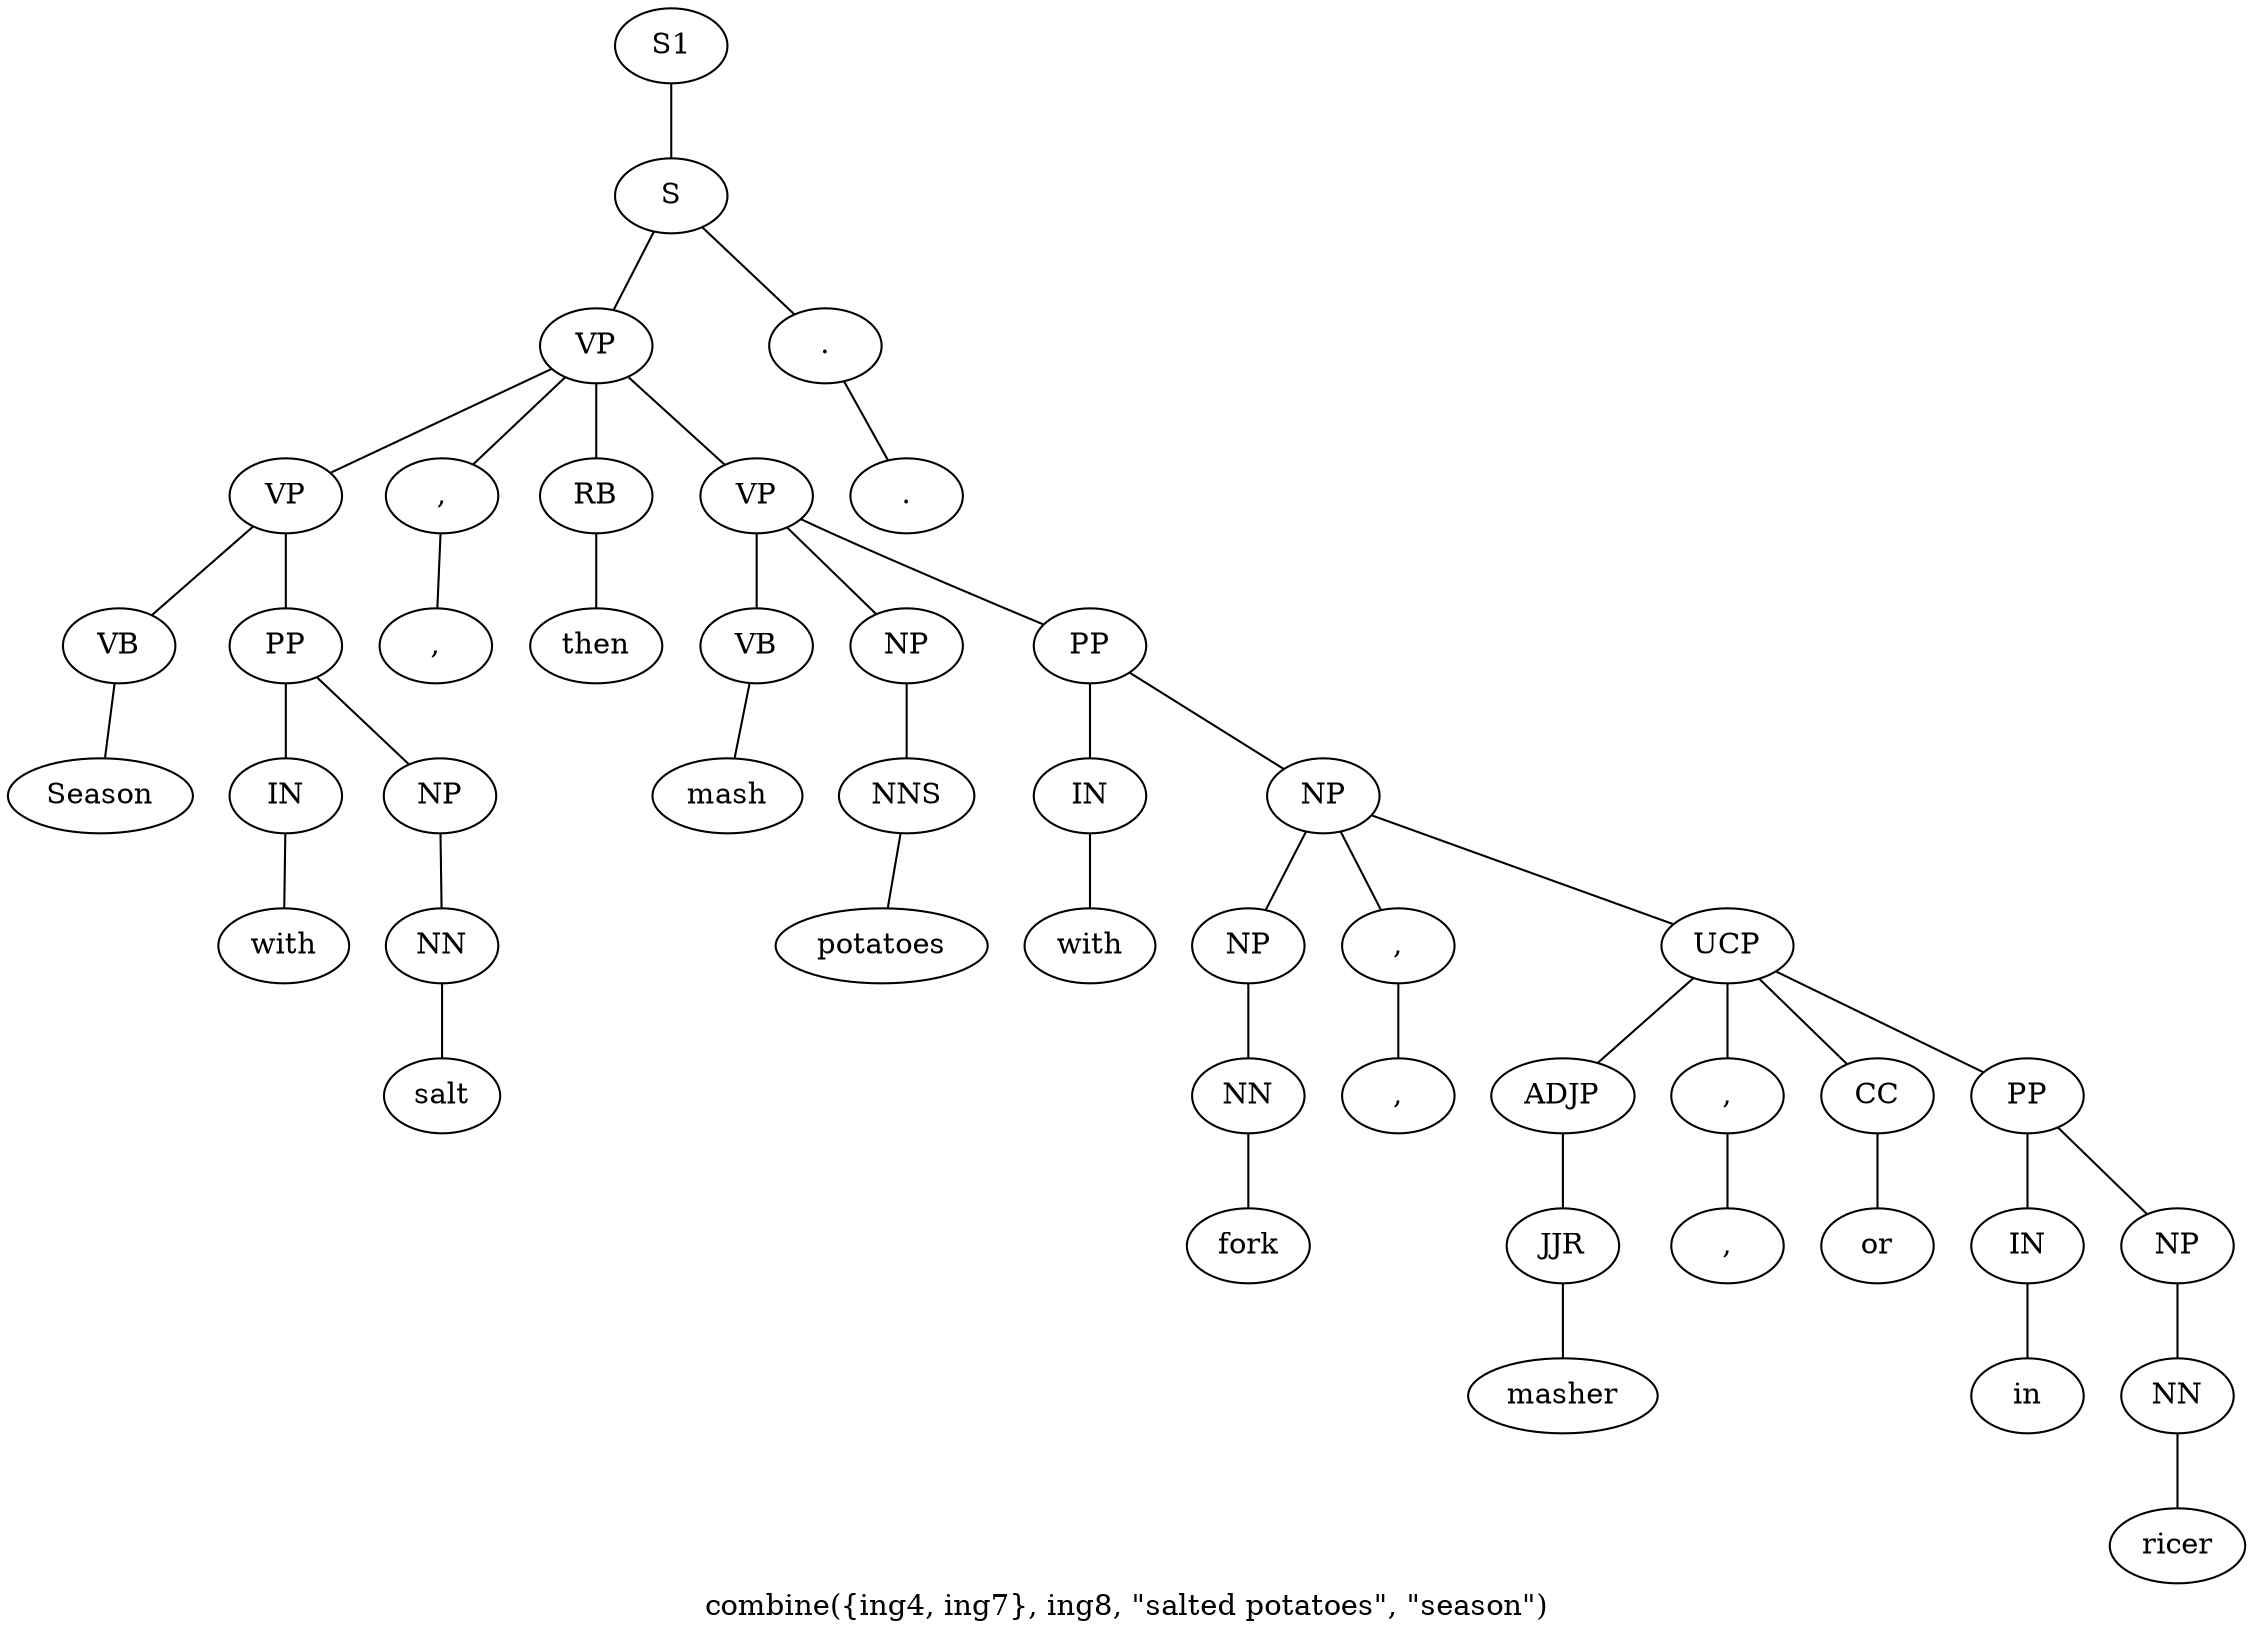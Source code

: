 graph SyntaxGraph {
	label = "combine({ing4, ing7}, ing8, \"salted potatoes\", \"season\")";
	Node0 [label="S1"];
	Node1 [label="S"];
	Node2 [label="VP"];
	Node3 [label="VP"];
	Node4 [label="VB"];
	Node5 [label="Season"];
	Node6 [label="PP"];
	Node7 [label="IN"];
	Node8 [label="with"];
	Node9 [label="NP"];
	Node10 [label="NN"];
	Node11 [label="salt"];
	Node12 [label=","];
	Node13 [label=","];
	Node14 [label="RB"];
	Node15 [label="then"];
	Node16 [label="VP"];
	Node17 [label="VB"];
	Node18 [label="mash"];
	Node19 [label="NP"];
	Node20 [label="NNS"];
	Node21 [label="potatoes"];
	Node22 [label="PP"];
	Node23 [label="IN"];
	Node24 [label="with"];
	Node25 [label="NP"];
	Node26 [label="NP"];
	Node27 [label="NN"];
	Node28 [label="fork"];
	Node29 [label=","];
	Node30 [label=","];
	Node31 [label="UCP"];
	Node32 [label="ADJP"];
	Node33 [label="JJR"];
	Node34 [label="masher"];
	Node35 [label=","];
	Node36 [label=","];
	Node37 [label="CC"];
	Node38 [label="or"];
	Node39 [label="PP"];
	Node40 [label="IN"];
	Node41 [label="in"];
	Node42 [label="NP"];
	Node43 [label="NN"];
	Node44 [label="ricer"];
	Node45 [label="."];
	Node46 [label="."];

	Node0 -- Node1;
	Node1 -- Node2;
	Node1 -- Node45;
	Node2 -- Node3;
	Node2 -- Node12;
	Node2 -- Node14;
	Node2 -- Node16;
	Node3 -- Node4;
	Node3 -- Node6;
	Node4 -- Node5;
	Node6 -- Node7;
	Node6 -- Node9;
	Node7 -- Node8;
	Node9 -- Node10;
	Node10 -- Node11;
	Node12 -- Node13;
	Node14 -- Node15;
	Node16 -- Node17;
	Node16 -- Node19;
	Node16 -- Node22;
	Node17 -- Node18;
	Node19 -- Node20;
	Node20 -- Node21;
	Node22 -- Node23;
	Node22 -- Node25;
	Node23 -- Node24;
	Node25 -- Node26;
	Node25 -- Node29;
	Node25 -- Node31;
	Node26 -- Node27;
	Node27 -- Node28;
	Node29 -- Node30;
	Node31 -- Node32;
	Node31 -- Node35;
	Node31 -- Node37;
	Node31 -- Node39;
	Node32 -- Node33;
	Node33 -- Node34;
	Node35 -- Node36;
	Node37 -- Node38;
	Node39 -- Node40;
	Node39 -- Node42;
	Node40 -- Node41;
	Node42 -- Node43;
	Node43 -- Node44;
	Node45 -- Node46;
}